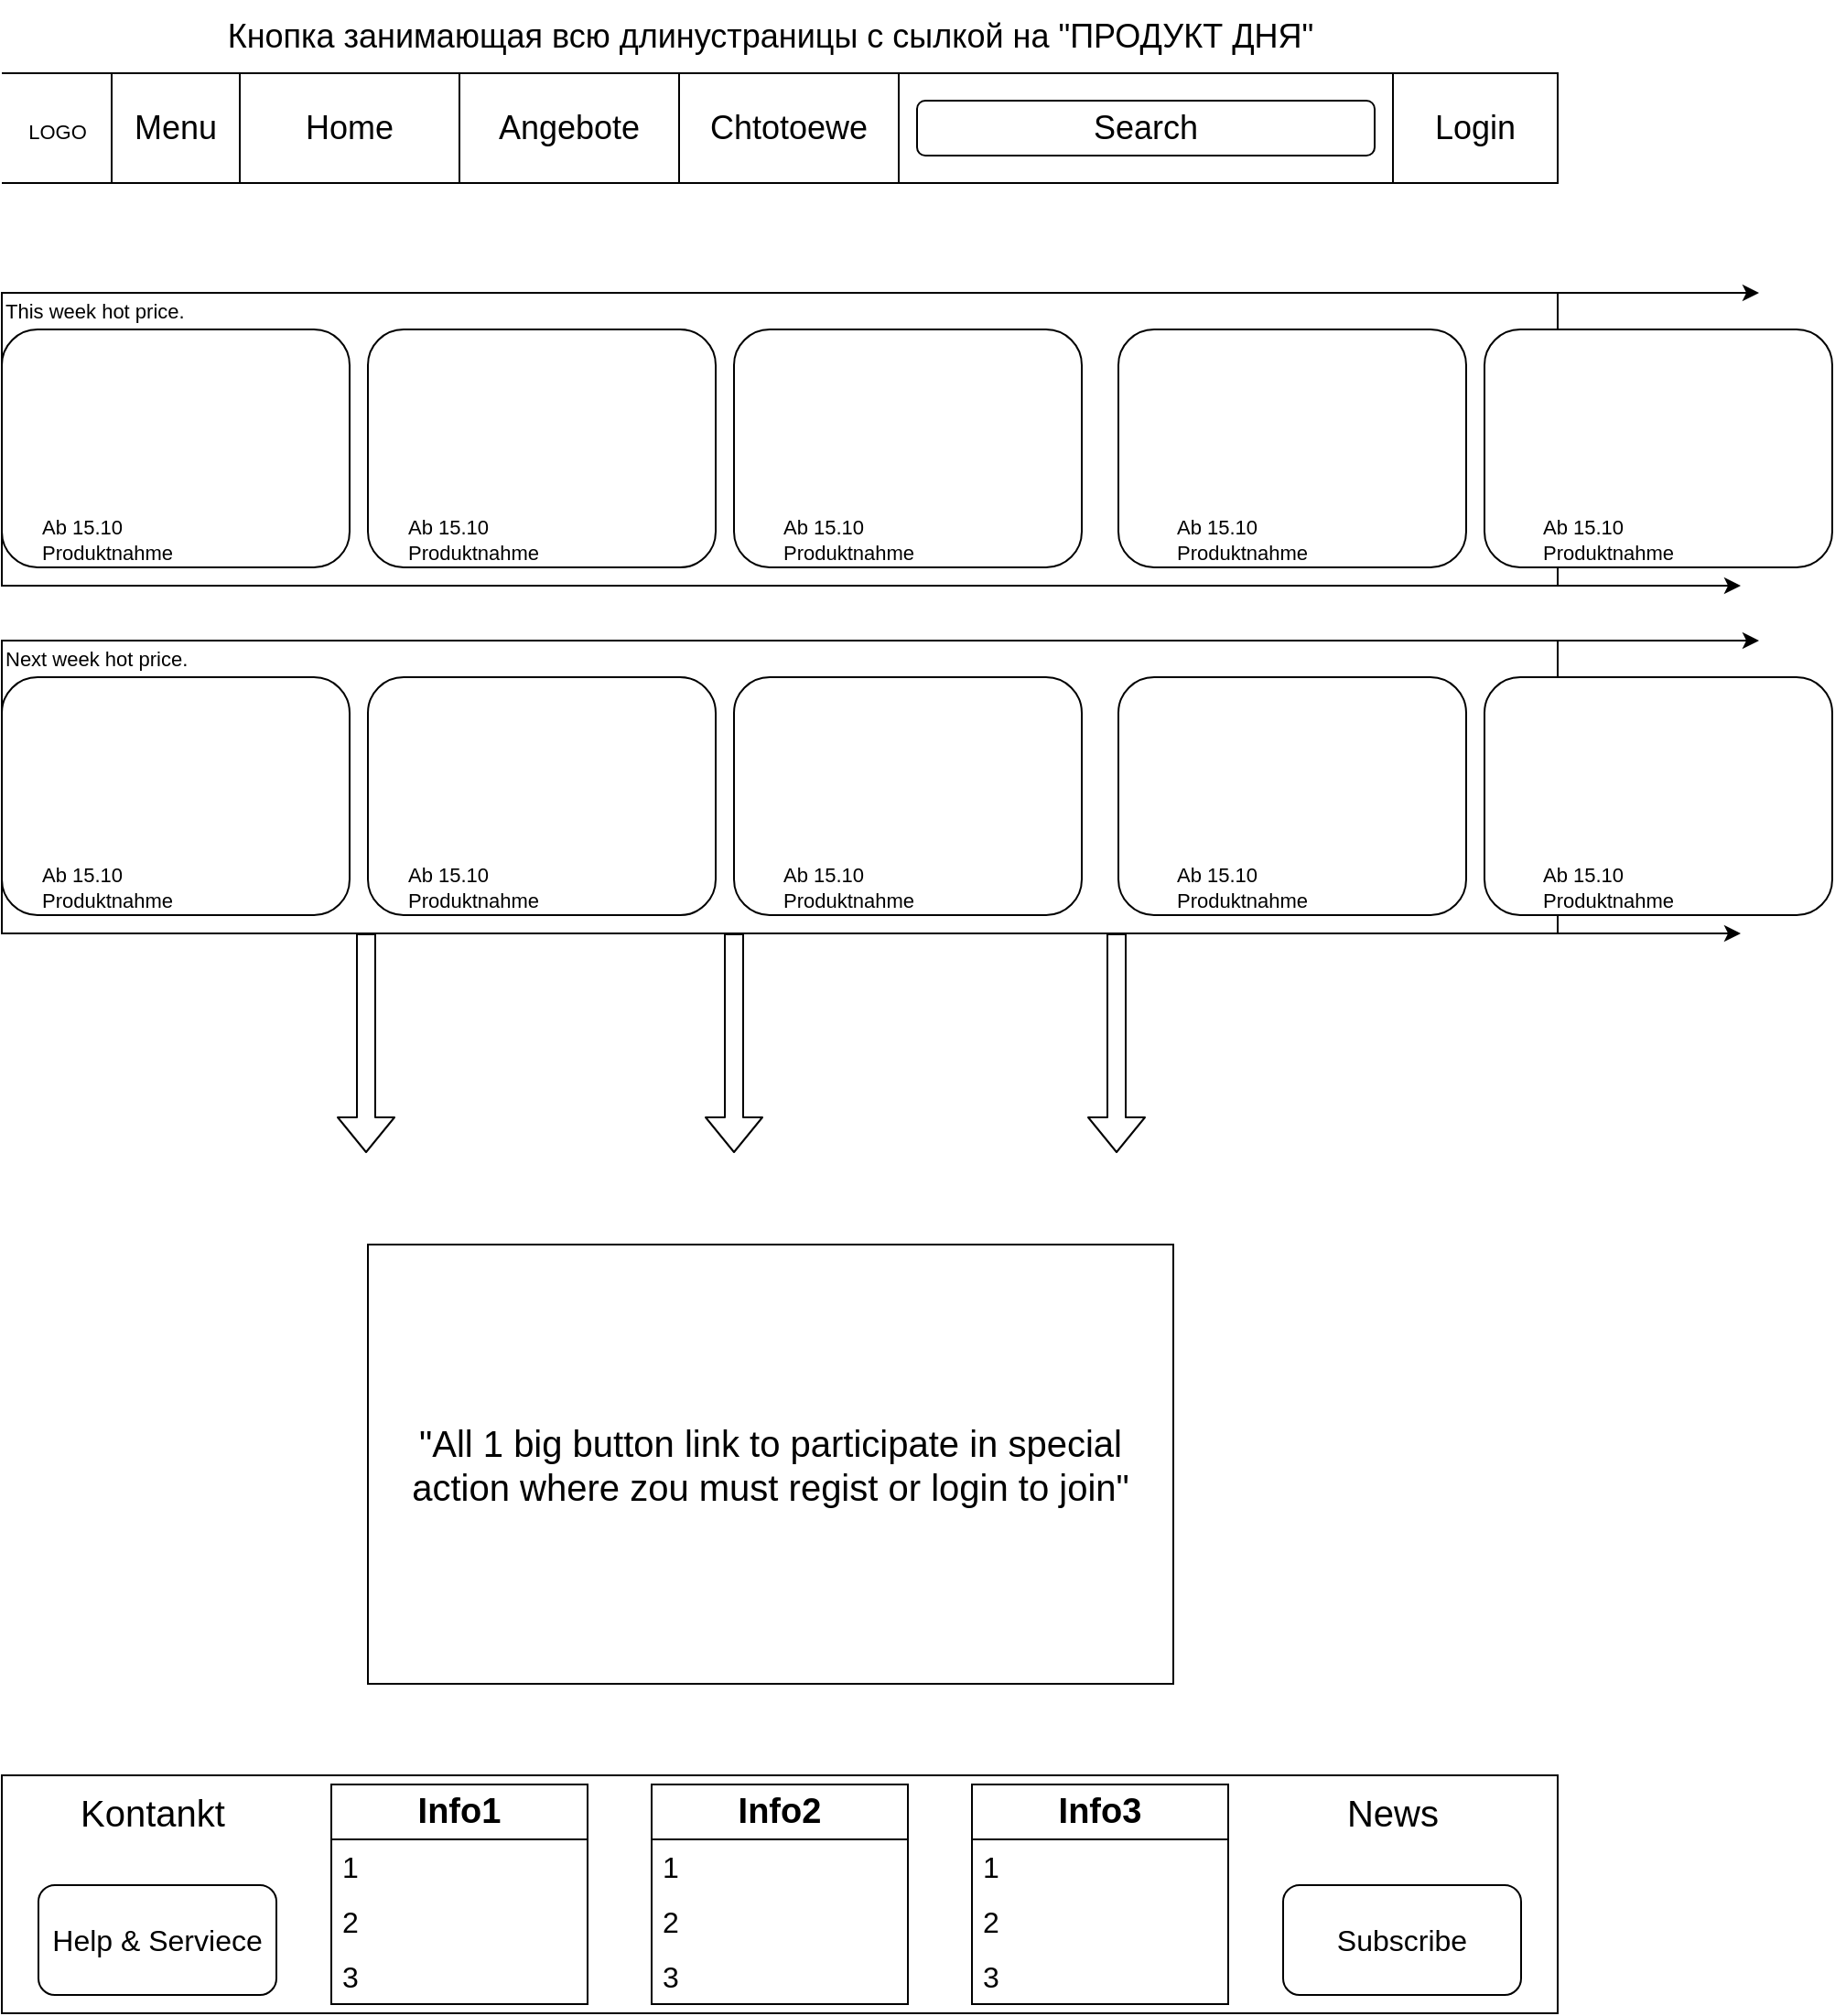 <mxfile>
    <diagram id="t0OSVvdOJsk6baocT4wy" name="Page-1">
        <mxGraphModel dx="2085" dy="1000" grid="1" gridSize="10" guides="1" tooltips="1" connect="1" arrows="1" fold="1" page="1" pageScale="1" pageWidth="850" pageHeight="1100" math="0" shadow="0">
            <root>
                <mxCell id="0"/>
                <mxCell id="1" parent="0"/>
                <mxCell id="6" value="" style="endArrow=none;html=1;" parent="1" edge="1">
                    <mxGeometry width="50" height="50" relative="1" as="geometry">
                        <mxPoint y="40" as="sourcePoint"/>
                        <mxPoint x="850" y="40" as="targetPoint"/>
                    </mxGeometry>
                </mxCell>
                <mxCell id="7" value="" style="endArrow=none;html=1;" parent="1" edge="1">
                    <mxGeometry width="50" height="50" relative="1" as="geometry">
                        <mxPoint y="100" as="sourcePoint"/>
                        <mxPoint x="850" y="100" as="targetPoint"/>
                    </mxGeometry>
                </mxCell>
                <object label="Кнопка занимающая всю длинустраницы с сылкой на &quot;ПРОДУКТ ДНЯ&quot;" id="8">
                    <mxCell style="text;html=1;strokeColor=none;fillColor=none;align=center;verticalAlign=middle;whiteSpace=wrap;rounded=0;fontSize=18;" parent="1" vertex="1">
                        <mxGeometry width="840" height="40" as="geometry"/>
                    </mxCell>
                </object>
                <mxCell id="11" value="" style="rounded=0;whiteSpace=wrap;html=1;fontSize=18;" parent="1" vertex="1">
                    <mxGeometry x="60" y="40" width="70" height="60" as="geometry"/>
                </mxCell>
                <mxCell id="12" value="Menu" style="text;html=1;strokeColor=none;fillColor=none;align=center;verticalAlign=middle;whiteSpace=wrap;rounded=0;fontSize=18;" parent="1" vertex="1">
                    <mxGeometry x="60" y="40" width="70" height="60" as="geometry"/>
                </mxCell>
                <mxCell id="15" value="Home" style="rounded=0;whiteSpace=wrap;html=1;fontSize=18;verticalAlign=middle;" parent="1" vertex="1">
                    <mxGeometry x="130" y="40" width="120" height="60" as="geometry"/>
                </mxCell>
                <mxCell id="17" value="Angebote" style="rounded=0;whiteSpace=wrap;html=1;fontSize=18;verticalAlign=middle;" parent="1" vertex="1">
                    <mxGeometry x="250" y="40" width="120" height="60" as="geometry"/>
                </mxCell>
                <mxCell id="19" value="Chtotoewe" style="rounded=0;whiteSpace=wrap;html=1;fontSize=18;verticalAlign=middle;" parent="1" vertex="1">
                    <mxGeometry x="370" y="40" width="120" height="60" as="geometry"/>
                </mxCell>
                <mxCell id="21" value="Search" style="rounded=1;whiteSpace=wrap;html=1;fontSize=18;" parent="1" vertex="1">
                    <mxGeometry x="500" y="55" width="250" height="30" as="geometry"/>
                </mxCell>
                <mxCell id="23" value="Login" style="rounded=0;whiteSpace=wrap;html=1;fontSize=18;verticalAlign=middle;" parent="1" vertex="1">
                    <mxGeometry x="760" y="40" width="90" height="60" as="geometry"/>
                </mxCell>
                <mxCell id="24" value="&lt;font style=&quot;font-size: 11px;&quot;&gt;LOGO&lt;/font&gt;" style="text;html=1;align=center;verticalAlign=middle;resizable=0;points=[];autosize=1;strokeColor=none;fillColor=none;fontSize=18;" parent="1" vertex="1">
                    <mxGeometry y="50" width="60" height="40" as="geometry"/>
                </mxCell>
                <mxCell id="29" value="" style="rounded=0;whiteSpace=wrap;html=1;fontSize=11;" parent="1" vertex="1">
                    <mxGeometry y="160" width="850" height="160" as="geometry"/>
                </mxCell>
                <mxCell id="31" value="This week hot price." style="text;html=1;strokeColor=none;fillColor=none;align=left;verticalAlign=middle;whiteSpace=wrap;rounded=0;fontSize=11;" parent="1" vertex="1">
                    <mxGeometry y="160" width="850" height="20" as="geometry"/>
                </mxCell>
                <mxCell id="32" value="" style="rounded=1;whiteSpace=wrap;html=1;fontSize=11;" parent="1" vertex="1">
                    <mxGeometry y="180" width="190" height="130" as="geometry"/>
                </mxCell>
                <mxCell id="33" value="" style="rounded=1;whiteSpace=wrap;html=1;fontSize=11;" parent="1" vertex="1">
                    <mxGeometry x="200" y="180" width="190" height="130" as="geometry"/>
                </mxCell>
                <mxCell id="34" value="" style="rounded=1;whiteSpace=wrap;html=1;fontSize=11;" parent="1" vertex="1">
                    <mxGeometry x="400" y="180" width="190" height="130" as="geometry"/>
                </mxCell>
                <mxCell id="35" value="" style="rounded=1;whiteSpace=wrap;html=1;fontSize=11;" parent="1" vertex="1">
                    <mxGeometry x="610" y="180" width="190" height="130" as="geometry"/>
                </mxCell>
                <mxCell id="36" value="" style="rounded=1;whiteSpace=wrap;html=1;fontSize=11;" parent="1" vertex="1">
                    <mxGeometry x="810" y="180" width="190" height="130" as="geometry"/>
                </mxCell>
                <mxCell id="39" value="" style="endArrow=classic;html=1;fontSize=11;" parent="1" edge="1">
                    <mxGeometry width="50" height="50" relative="1" as="geometry">
                        <mxPoint x="850" y="160" as="sourcePoint"/>
                        <mxPoint x="960" y="160" as="targetPoint"/>
                    </mxGeometry>
                </mxCell>
                <mxCell id="40" value="" style="endArrow=classic;html=1;fontSize=11;" parent="1" edge="1">
                    <mxGeometry width="50" height="50" relative="1" as="geometry">
                        <mxPoint x="840" y="320" as="sourcePoint"/>
                        <mxPoint x="950" y="320" as="targetPoint"/>
                    </mxGeometry>
                </mxCell>
                <mxCell id="42" value="Ab 15.10&lt;br&gt;Produktnahme" style="text;html=1;strokeColor=none;fillColor=none;align=left;verticalAlign=middle;whiteSpace=wrap;rounded=0;fontSize=11;" parent="1" vertex="1">
                    <mxGeometry x="20" y="280" width="150" height="30" as="geometry"/>
                </mxCell>
                <mxCell id="43" value="Ab 15.10&lt;br&gt;Produktnahme" style="text;html=1;strokeColor=none;fillColor=none;align=left;verticalAlign=middle;whiteSpace=wrap;rounded=0;fontSize=11;" parent="1" vertex="1">
                    <mxGeometry x="220" y="280" width="150" height="30" as="geometry"/>
                </mxCell>
                <mxCell id="44" value="Ab 15.10&lt;br&gt;Produktnahme" style="text;html=1;strokeColor=none;fillColor=none;align=left;verticalAlign=middle;whiteSpace=wrap;rounded=0;fontSize=11;" parent="1" vertex="1">
                    <mxGeometry x="425" y="280" width="150" height="30" as="geometry"/>
                </mxCell>
                <mxCell id="45" value="Ab 15.10&lt;br&gt;Produktnahme" style="text;html=1;strokeColor=none;fillColor=none;align=left;verticalAlign=middle;whiteSpace=wrap;rounded=0;fontSize=11;" parent="1" vertex="1">
                    <mxGeometry x="840" y="280" width="150" height="30" as="geometry"/>
                </mxCell>
                <mxCell id="46" value="Ab 15.10&lt;br&gt;Produktnahme" style="text;html=1;strokeColor=none;fillColor=none;align=left;verticalAlign=middle;whiteSpace=wrap;rounded=0;fontSize=11;" parent="1" vertex="1">
                    <mxGeometry x="640" y="280" width="150" height="30" as="geometry"/>
                </mxCell>
                <mxCell id="47" value="" style="rounded=0;whiteSpace=wrap;html=1;fontSize=11;" parent="1" vertex="1">
                    <mxGeometry y="350" width="850" height="160" as="geometry"/>
                </mxCell>
                <mxCell id="48" value="Next week hot price." style="text;html=1;strokeColor=none;fillColor=none;align=left;verticalAlign=middle;whiteSpace=wrap;rounded=0;fontSize=11;" parent="1" vertex="1">
                    <mxGeometry y="350" width="850" height="20" as="geometry"/>
                </mxCell>
                <mxCell id="49" value="" style="rounded=1;whiteSpace=wrap;html=1;fontSize=11;" parent="1" vertex="1">
                    <mxGeometry y="370" width="190" height="130" as="geometry"/>
                </mxCell>
                <mxCell id="50" value="" style="rounded=1;whiteSpace=wrap;html=1;fontSize=11;" parent="1" vertex="1">
                    <mxGeometry x="200" y="370" width="190" height="130" as="geometry"/>
                </mxCell>
                <mxCell id="51" value="" style="rounded=1;whiteSpace=wrap;html=1;fontSize=11;" parent="1" vertex="1">
                    <mxGeometry x="400" y="370" width="190" height="130" as="geometry"/>
                </mxCell>
                <mxCell id="52" value="" style="rounded=1;whiteSpace=wrap;html=1;fontSize=11;" parent="1" vertex="1">
                    <mxGeometry x="610" y="370" width="190" height="130" as="geometry"/>
                </mxCell>
                <mxCell id="53" value="" style="rounded=1;whiteSpace=wrap;html=1;fontSize=11;" parent="1" vertex="1">
                    <mxGeometry x="810" y="370" width="190" height="130" as="geometry"/>
                </mxCell>
                <mxCell id="54" value="" style="endArrow=classic;html=1;fontSize=11;" parent="1" edge="1">
                    <mxGeometry width="50" height="50" relative="1" as="geometry">
                        <mxPoint x="850" y="350" as="sourcePoint"/>
                        <mxPoint x="960" y="350" as="targetPoint"/>
                    </mxGeometry>
                </mxCell>
                <mxCell id="55" value="" style="endArrow=classic;html=1;fontSize=11;" parent="1" edge="1">
                    <mxGeometry width="50" height="50" relative="1" as="geometry">
                        <mxPoint x="840" y="510" as="sourcePoint"/>
                        <mxPoint x="950" y="510" as="targetPoint"/>
                    </mxGeometry>
                </mxCell>
                <mxCell id="56" value="Ab 15.10&lt;br&gt;Produktnahme" style="text;html=1;strokeColor=none;fillColor=none;align=left;verticalAlign=middle;whiteSpace=wrap;rounded=0;fontSize=11;" parent="1" vertex="1">
                    <mxGeometry x="20" y="470" width="150" height="30" as="geometry"/>
                </mxCell>
                <mxCell id="57" value="Ab 15.10&lt;br&gt;Produktnahme" style="text;html=1;strokeColor=none;fillColor=none;align=left;verticalAlign=middle;whiteSpace=wrap;rounded=0;fontSize=11;" parent="1" vertex="1">
                    <mxGeometry x="220" y="470" width="150" height="30" as="geometry"/>
                </mxCell>
                <mxCell id="58" value="Ab 15.10&lt;br&gt;Produktnahme" style="text;html=1;strokeColor=none;fillColor=none;align=left;verticalAlign=middle;whiteSpace=wrap;rounded=0;fontSize=11;" parent="1" vertex="1">
                    <mxGeometry x="425" y="470" width="150" height="30" as="geometry"/>
                </mxCell>
                <mxCell id="59" value="Ab 15.10&lt;br&gt;Produktnahme" style="text;html=1;strokeColor=none;fillColor=none;align=left;verticalAlign=middle;whiteSpace=wrap;rounded=0;fontSize=11;" parent="1" vertex="1">
                    <mxGeometry x="840" y="470" width="150" height="30" as="geometry"/>
                </mxCell>
                <mxCell id="60" value="Ab 15.10&lt;br&gt;Produktnahme" style="text;html=1;strokeColor=none;fillColor=none;align=left;verticalAlign=middle;whiteSpace=wrap;rounded=0;fontSize=11;" parent="1" vertex="1">
                    <mxGeometry x="640" y="470" width="150" height="30" as="geometry"/>
                </mxCell>
                <mxCell id="64" value="" style="shape=flexArrow;endArrow=classic;html=1;fontSize=11;" parent="1" edge="1">
                    <mxGeometry width="50" height="50" relative="1" as="geometry">
                        <mxPoint x="199" y="510" as="sourcePoint"/>
                        <mxPoint x="199" y="630" as="targetPoint"/>
                    </mxGeometry>
                </mxCell>
                <mxCell id="65" value="" style="shape=flexArrow;endArrow=classic;html=1;fontSize=11;" parent="1" edge="1">
                    <mxGeometry width="50" height="50" relative="1" as="geometry">
                        <mxPoint x="400" y="510" as="sourcePoint"/>
                        <mxPoint x="400" y="630" as="targetPoint"/>
                    </mxGeometry>
                </mxCell>
                <mxCell id="66" value="" style="shape=flexArrow;endArrow=classic;html=1;fontSize=11;" parent="1" edge="1">
                    <mxGeometry width="50" height="50" relative="1" as="geometry">
                        <mxPoint x="609" y="510" as="sourcePoint"/>
                        <mxPoint x="609" y="630" as="targetPoint"/>
                    </mxGeometry>
                </mxCell>
                <mxCell id="67" value="&lt;span style=&quot;font-size: 20px;&quot;&gt;&quot;All 1 big button link to participate in special action where zou must regist or login to join&quot;&lt;/span&gt;" style="rounded=0;whiteSpace=wrap;html=1;fontSize=11;" parent="1" vertex="1">
                    <mxGeometry x="200" y="680" width="440" height="240" as="geometry"/>
                </mxCell>
                <mxCell id="68" value="" style="rounded=0;whiteSpace=wrap;html=1;fontSize=20;" parent="1" vertex="1">
                    <mxGeometry y="970" width="850" height="130" as="geometry"/>
                </mxCell>
                <mxCell id="70" value="Kontankt" style="text;html=1;strokeColor=none;fillColor=none;align=center;verticalAlign=middle;whiteSpace=wrap;rounded=0;fontSize=20;" parent="1" vertex="1">
                    <mxGeometry y="970" width="165" height="40" as="geometry"/>
                </mxCell>
                <mxCell id="72" value="Help &amp;amp; Serviece" style="rounded=1;whiteSpace=wrap;html=1;fontSize=16;" parent="1" vertex="1">
                    <mxGeometry x="20" y="1030" width="130" height="60" as="geometry"/>
                </mxCell>
                <mxCell id="78" value="News" style="text;html=1;strokeColor=none;fillColor=none;align=center;verticalAlign=middle;whiteSpace=wrap;rounded=0;fontSize=20;" parent="1" vertex="1">
                    <mxGeometry x="670" y="970" width="180" height="40" as="geometry"/>
                </mxCell>
                <mxCell id="80" value="Subscribe" style="rounded=1;whiteSpace=wrap;html=1;fontSize=16;" parent="1" vertex="1">
                    <mxGeometry x="700" y="1030" width="130" height="60" as="geometry"/>
                </mxCell>
                <mxCell id="81" value="&lt;b&gt;&lt;font style=&quot;font-size: 19px;&quot;&gt;Info1&lt;/font&gt;&lt;/b&gt;" style="swimlane;fontStyle=0;childLayout=stackLayout;horizontal=1;startSize=30;horizontalStack=0;resizeParent=1;resizeParentMax=0;resizeLast=0;collapsible=1;marginBottom=0;whiteSpace=wrap;html=1;fontSize=16;" parent="1" vertex="1">
                    <mxGeometry x="180" y="975" width="140" height="120" as="geometry"/>
                </mxCell>
                <mxCell id="82" value="1" style="text;strokeColor=none;fillColor=none;align=left;verticalAlign=middle;spacingLeft=4;spacingRight=4;overflow=hidden;points=[[0,0.5],[1,0.5]];portConstraint=eastwest;rotatable=0;whiteSpace=wrap;html=1;fontSize=16;" parent="81" vertex="1">
                    <mxGeometry y="30" width="140" height="30" as="geometry"/>
                </mxCell>
                <mxCell id="83" value="2" style="text;strokeColor=none;fillColor=none;align=left;verticalAlign=middle;spacingLeft=4;spacingRight=4;overflow=hidden;points=[[0,0.5],[1,0.5]];portConstraint=eastwest;rotatable=0;whiteSpace=wrap;html=1;fontSize=16;" parent="81" vertex="1">
                    <mxGeometry y="60" width="140" height="30" as="geometry"/>
                </mxCell>
                <mxCell id="84" value="3" style="text;strokeColor=none;fillColor=none;align=left;verticalAlign=middle;spacingLeft=4;spacingRight=4;overflow=hidden;points=[[0,0.5],[1,0.5]];portConstraint=eastwest;rotatable=0;whiteSpace=wrap;html=1;fontSize=16;" parent="81" vertex="1">
                    <mxGeometry y="90" width="140" height="30" as="geometry"/>
                </mxCell>
                <mxCell id="85" value="&lt;b&gt;&lt;font style=&quot;font-size: 19px;&quot;&gt;Info2&lt;/font&gt;&lt;/b&gt;" style="swimlane;fontStyle=0;childLayout=stackLayout;horizontal=1;startSize=30;horizontalStack=0;resizeParent=1;resizeParentMax=0;resizeLast=0;collapsible=1;marginBottom=0;whiteSpace=wrap;html=1;fontSize=16;" parent="1" vertex="1">
                    <mxGeometry x="355" y="975" width="140" height="120" as="geometry"/>
                </mxCell>
                <mxCell id="86" value="1" style="text;strokeColor=none;fillColor=none;align=left;verticalAlign=middle;spacingLeft=4;spacingRight=4;overflow=hidden;points=[[0,0.5],[1,0.5]];portConstraint=eastwest;rotatable=0;whiteSpace=wrap;html=1;fontSize=16;" parent="85" vertex="1">
                    <mxGeometry y="30" width="140" height="30" as="geometry"/>
                </mxCell>
                <mxCell id="87" value="2" style="text;strokeColor=none;fillColor=none;align=left;verticalAlign=middle;spacingLeft=4;spacingRight=4;overflow=hidden;points=[[0,0.5],[1,0.5]];portConstraint=eastwest;rotatable=0;whiteSpace=wrap;html=1;fontSize=16;" parent="85" vertex="1">
                    <mxGeometry y="60" width="140" height="30" as="geometry"/>
                </mxCell>
                <mxCell id="88" value="3" style="text;strokeColor=none;fillColor=none;align=left;verticalAlign=middle;spacingLeft=4;spacingRight=4;overflow=hidden;points=[[0,0.5],[1,0.5]];portConstraint=eastwest;rotatable=0;whiteSpace=wrap;html=1;fontSize=16;" parent="85" vertex="1">
                    <mxGeometry y="90" width="140" height="30" as="geometry"/>
                </mxCell>
                <mxCell id="89" value="&lt;b&gt;&lt;font style=&quot;font-size: 19px;&quot;&gt;Info3&lt;/font&gt;&lt;/b&gt;" style="swimlane;fontStyle=0;childLayout=stackLayout;horizontal=1;startSize=30;horizontalStack=0;resizeParent=1;resizeParentMax=0;resizeLast=0;collapsible=1;marginBottom=0;whiteSpace=wrap;html=1;fontSize=16;" parent="1" vertex="1">
                    <mxGeometry x="530" y="975" width="140" height="120" as="geometry"/>
                </mxCell>
                <mxCell id="90" value="1" style="text;strokeColor=none;fillColor=none;align=left;verticalAlign=middle;spacingLeft=4;spacingRight=4;overflow=hidden;points=[[0,0.5],[1,0.5]];portConstraint=eastwest;rotatable=0;whiteSpace=wrap;html=1;fontSize=16;" parent="89" vertex="1">
                    <mxGeometry y="30" width="140" height="30" as="geometry"/>
                </mxCell>
                <mxCell id="91" value="2" style="text;strokeColor=none;fillColor=none;align=left;verticalAlign=middle;spacingLeft=4;spacingRight=4;overflow=hidden;points=[[0,0.5],[1,0.5]];portConstraint=eastwest;rotatable=0;whiteSpace=wrap;html=1;fontSize=16;" parent="89" vertex="1">
                    <mxGeometry y="60" width="140" height="30" as="geometry"/>
                </mxCell>
                <mxCell id="92" value="3" style="text;strokeColor=none;fillColor=none;align=left;verticalAlign=middle;spacingLeft=4;spacingRight=4;overflow=hidden;points=[[0,0.5],[1,0.5]];portConstraint=eastwest;rotatable=0;whiteSpace=wrap;html=1;fontSize=16;" parent="89" vertex="1">
                    <mxGeometry y="90" width="140" height="30" as="geometry"/>
                </mxCell>
            </root>
        </mxGraphModel>
    </diagram>
</mxfile>
